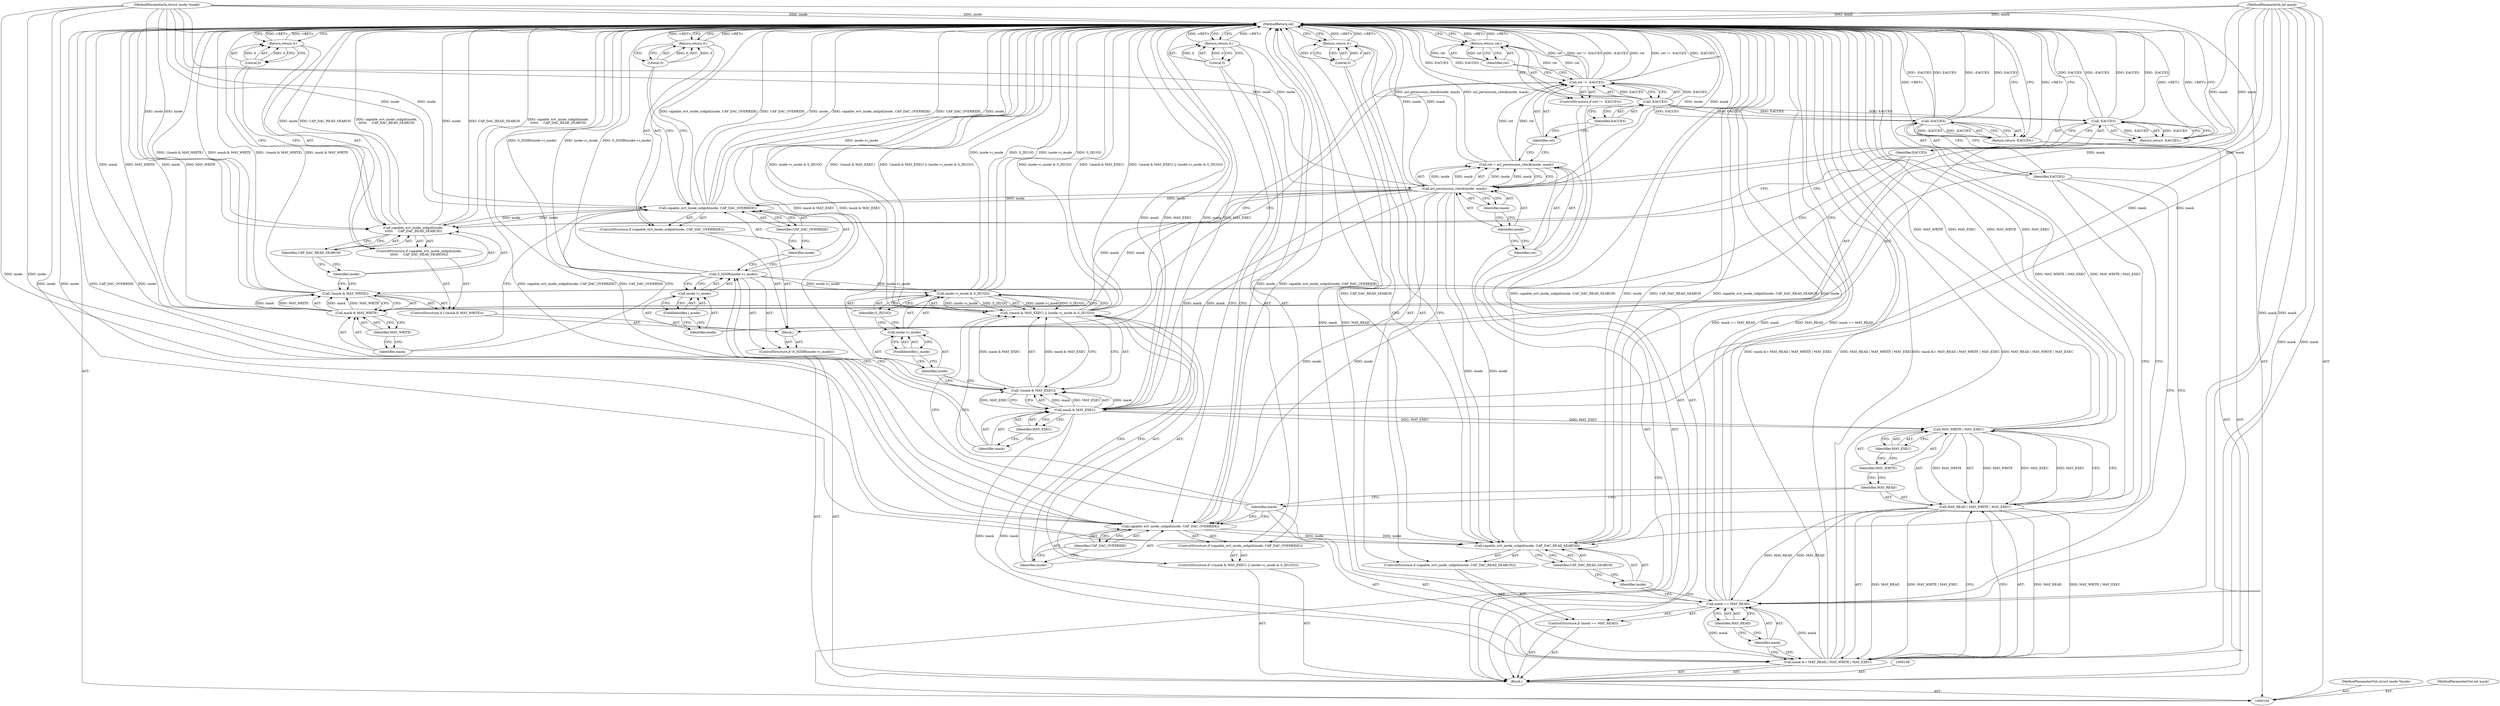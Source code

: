 digraph "0_linux_23adbe12ef7d3d4195e80800ab36b37bee28cd03_3" {
"1000184" [label="(MethodReturn,int)"];
"1000105" [label="(MethodParameterIn,struct inode *inode)"];
"1000252" [label="(MethodParameterOut,struct inode *inode)"];
"1000106" [label="(MethodParameterIn,int mask)"];
"1000253" [label="(MethodParameterOut,int mask)"];
"1000119" [label="(Return,return ret;)"];
"1000120" [label="(Identifier,ret)"];
"1000123" [label="(Call,inode->i_mode)"];
"1000124" [label="(Identifier,inode)"];
"1000121" [label="(ControlStructure,if (S_ISDIR(inode->i_mode)))"];
"1000125" [label="(FieldIdentifier,i_mode)"];
"1000126" [label="(Block,)"];
"1000122" [label="(Call,S_ISDIR(inode->i_mode))"];
"1000127" [label="(ControlStructure,if (capable_wrt_inode_uidgid(inode, CAP_DAC_OVERRIDE)))"];
"1000129" [label="(Identifier,inode)"];
"1000130" [label="(Identifier,CAP_DAC_OVERRIDE)"];
"1000128" [label="(Call,capable_wrt_inode_uidgid(inode, CAP_DAC_OVERRIDE))"];
"1000132" [label="(Literal,0)"];
"1000131" [label="(Return,return 0;)"];
"1000137" [label="(Identifier,MAY_WRITE)"];
"1000133" [label="(ControlStructure,if (!(mask & MAY_WRITE)))"];
"1000134" [label="(Call,!(mask & MAY_WRITE))"];
"1000135" [label="(Call,mask & MAY_WRITE)"];
"1000136" [label="(Identifier,mask)"];
"1000138" [label="(ControlStructure,if (capable_wrt_inode_uidgid(inode,\n\t\t\t\t\t\t     CAP_DAC_READ_SEARCH)))"];
"1000140" [label="(Identifier,inode)"];
"1000139" [label="(Call,capable_wrt_inode_uidgid(inode,\n\t\t\t\t\t\t     CAP_DAC_READ_SEARCH))"];
"1000141" [label="(Identifier,CAP_DAC_READ_SEARCH)"];
"1000143" [label="(Literal,0)"];
"1000142" [label="(Return,return 0;)"];
"1000107" [label="(Block,)"];
"1000145" [label="(Call,-EACCES)"];
"1000146" [label="(Identifier,EACCES)"];
"1000144" [label="(Return,return -EACCES;)"];
"1000152" [label="(Identifier,MAY_EXEC)"];
"1000147" [label="(ControlStructure,if (!(mask & MAY_EXEC) || (inode->i_mode & S_IXUGO)))"];
"1000153" [label="(Call,inode->i_mode & S_IXUGO)"];
"1000154" [label="(Call,inode->i_mode)"];
"1000155" [label="(Identifier,inode)"];
"1000156" [label="(FieldIdentifier,i_mode)"];
"1000157" [label="(Identifier,S_IXUGO)"];
"1000148" [label="(Call,!(mask & MAY_EXEC) || (inode->i_mode & S_IXUGO))"];
"1000149" [label="(Call,!(mask & MAY_EXEC))"];
"1000150" [label="(Call,mask & MAY_EXEC)"];
"1000151" [label="(Identifier,mask)"];
"1000158" [label="(ControlStructure,if (capable_wrt_inode_uidgid(inode, CAP_DAC_OVERRIDE)))"];
"1000160" [label="(Identifier,inode)"];
"1000161" [label="(Identifier,CAP_DAC_OVERRIDE)"];
"1000159" [label="(Call,capable_wrt_inode_uidgid(inode, CAP_DAC_OVERRIDE))"];
"1000163" [label="(Literal,0)"];
"1000162" [label="(Return,return 0;)"];
"1000166" [label="(Call,MAY_READ | MAY_WRITE | MAY_EXEC)"];
"1000167" [label="(Identifier,MAY_READ)"];
"1000164" [label="(Call,mask &= MAY_READ | MAY_WRITE | MAY_EXEC)"];
"1000165" [label="(Identifier,mask)"];
"1000168" [label="(Call,MAY_WRITE | MAY_EXEC)"];
"1000169" [label="(Identifier,MAY_WRITE)"];
"1000170" [label="(Identifier,MAY_EXEC)"];
"1000174" [label="(Identifier,MAY_READ)"];
"1000171" [label="(ControlStructure,if (mask == MAY_READ))"];
"1000172" [label="(Call,mask == MAY_READ)"];
"1000173" [label="(Identifier,mask)"];
"1000175" [label="(ControlStructure,if (capable_wrt_inode_uidgid(inode, CAP_DAC_READ_SEARCH)))"];
"1000177" [label="(Identifier,inode)"];
"1000178" [label="(Identifier,CAP_DAC_READ_SEARCH)"];
"1000176" [label="(Call,capable_wrt_inode_uidgid(inode, CAP_DAC_READ_SEARCH))"];
"1000180" [label="(Literal,0)"];
"1000179" [label="(Return,return 0;)"];
"1000183" [label="(Identifier,EACCES)"];
"1000181" [label="(Return,return -EACCES;)"];
"1000182" [label="(Call,-EACCES)"];
"1000109" [label="(Call,ret = acl_permission_check(inode, mask))"];
"1000110" [label="(Identifier,ret)"];
"1000112" [label="(Identifier,inode)"];
"1000113" [label="(Identifier,mask)"];
"1000111" [label="(Call,acl_permission_check(inode, mask))"];
"1000114" [label="(ControlStructure,if (ret != -EACCES))"];
"1000117" [label="(Call,-EACCES)"];
"1000118" [label="(Identifier,EACCES)"];
"1000115" [label="(Call,ret != -EACCES)"];
"1000116" [label="(Identifier,ret)"];
"1000184" -> "1000104"  [label="AST: "];
"1000184" -> "1000119"  [label="CFG: "];
"1000184" -> "1000131"  [label="CFG: "];
"1000184" -> "1000142"  [label="CFG: "];
"1000184" -> "1000144"  [label="CFG: "];
"1000184" -> "1000162"  [label="CFG: "];
"1000184" -> "1000179"  [label="CFG: "];
"1000184" -> "1000181"  [label="CFG: "];
"1000144" -> "1000184"  [label="DDG: <RET>"];
"1000172" -> "1000184"  [label="DDG: mask == MAY_READ"];
"1000172" -> "1000184"  [label="DDG: mask"];
"1000172" -> "1000184"  [label="DDG: MAY_READ"];
"1000150" -> "1000184"  [label="DDG: mask"];
"1000150" -> "1000184"  [label="DDG: MAY_EXEC"];
"1000168" -> "1000184"  [label="DDG: MAY_WRITE"];
"1000168" -> "1000184"  [label="DDG: MAY_EXEC"];
"1000153" -> "1000184"  [label="DDG: S_IXUGO"];
"1000153" -> "1000184"  [label="DDG: inode->i_mode"];
"1000105" -> "1000184"  [label="DDG: inode"];
"1000159" -> "1000184"  [label="DDG: inode"];
"1000159" -> "1000184"  [label="DDG: capable_wrt_inode_uidgid(inode, CAP_DAC_OVERRIDE)"];
"1000159" -> "1000184"  [label="DDG: CAP_DAC_OVERRIDE"];
"1000115" -> "1000184"  [label="DDG: ret != -EACCES"];
"1000115" -> "1000184"  [label="DDG: -EACCES"];
"1000115" -> "1000184"  [label="DDG: ret"];
"1000148" -> "1000184"  [label="DDG: inode->i_mode & S_IXUGO"];
"1000148" -> "1000184"  [label="DDG: !(mask & MAY_EXEC)"];
"1000148" -> "1000184"  [label="DDG: !(mask & MAY_EXEC) || (inode->i_mode & S_IXUGO)"];
"1000117" -> "1000184"  [label="DDG: EACCES"];
"1000111" -> "1000184"  [label="DDG: inode"];
"1000111" -> "1000184"  [label="DDG: mask"];
"1000128" -> "1000184"  [label="DDG: capable_wrt_inode_uidgid(inode, CAP_DAC_OVERRIDE)"];
"1000128" -> "1000184"  [label="DDG: CAP_DAC_OVERRIDE"];
"1000128" -> "1000184"  [label="DDG: inode"];
"1000145" -> "1000184"  [label="DDG: EACCES"];
"1000145" -> "1000184"  [label="DDG: -EACCES"];
"1000182" -> "1000184"  [label="DDG: -EACCES"];
"1000182" -> "1000184"  [label="DDG: EACCES"];
"1000176" -> "1000184"  [label="DDG: CAP_DAC_READ_SEARCH"];
"1000176" -> "1000184"  [label="DDG: capable_wrt_inode_uidgid(inode, CAP_DAC_READ_SEARCH)"];
"1000176" -> "1000184"  [label="DDG: inode"];
"1000166" -> "1000184"  [label="DDG: MAY_WRITE | MAY_EXEC"];
"1000164" -> "1000184"  [label="DDG: mask &= MAY_READ | MAY_WRITE | MAY_EXEC"];
"1000164" -> "1000184"  [label="DDG: MAY_READ | MAY_WRITE | MAY_EXEC"];
"1000122" -> "1000184"  [label="DDG: inode->i_mode"];
"1000122" -> "1000184"  [label="DDG: S_ISDIR(inode->i_mode)"];
"1000139" -> "1000184"  [label="DDG: CAP_DAC_READ_SEARCH"];
"1000139" -> "1000184"  [label="DDG: capable_wrt_inode_uidgid(inode,\n\t\t\t\t\t\t     CAP_DAC_READ_SEARCH)"];
"1000139" -> "1000184"  [label="DDG: inode"];
"1000134" -> "1000184"  [label="DDG: !(mask & MAY_WRITE)"];
"1000134" -> "1000184"  [label="DDG: mask & MAY_WRITE"];
"1000135" -> "1000184"  [label="DDG: mask"];
"1000135" -> "1000184"  [label="DDG: MAY_WRITE"];
"1000149" -> "1000184"  [label="DDG: mask & MAY_EXEC"];
"1000109" -> "1000184"  [label="DDG: acl_permission_check(inode, mask)"];
"1000106" -> "1000184"  [label="DDG: mask"];
"1000142" -> "1000184"  [label="DDG: <RET>"];
"1000181" -> "1000184"  [label="DDG: <RET>"];
"1000119" -> "1000184"  [label="DDG: <RET>"];
"1000162" -> "1000184"  [label="DDG: <RET>"];
"1000131" -> "1000184"  [label="DDG: <RET>"];
"1000179" -> "1000184"  [label="DDG: <RET>"];
"1000105" -> "1000104"  [label="AST: "];
"1000105" -> "1000184"  [label="DDG: inode"];
"1000105" -> "1000111"  [label="DDG: inode"];
"1000105" -> "1000128"  [label="DDG: inode"];
"1000105" -> "1000139"  [label="DDG: inode"];
"1000105" -> "1000159"  [label="DDG: inode"];
"1000105" -> "1000176"  [label="DDG: inode"];
"1000252" -> "1000104"  [label="AST: "];
"1000106" -> "1000104"  [label="AST: "];
"1000106" -> "1000184"  [label="DDG: mask"];
"1000106" -> "1000111"  [label="DDG: mask"];
"1000106" -> "1000135"  [label="DDG: mask"];
"1000106" -> "1000150"  [label="DDG: mask"];
"1000106" -> "1000164"  [label="DDG: mask"];
"1000106" -> "1000172"  [label="DDG: mask"];
"1000253" -> "1000104"  [label="AST: "];
"1000119" -> "1000114"  [label="AST: "];
"1000119" -> "1000120"  [label="CFG: "];
"1000120" -> "1000119"  [label="AST: "];
"1000184" -> "1000119"  [label="CFG: "];
"1000119" -> "1000184"  [label="DDG: <RET>"];
"1000120" -> "1000119"  [label="DDG: ret"];
"1000115" -> "1000119"  [label="DDG: ret"];
"1000120" -> "1000119"  [label="AST: "];
"1000120" -> "1000115"  [label="CFG: "];
"1000119" -> "1000120"  [label="CFG: "];
"1000120" -> "1000119"  [label="DDG: ret"];
"1000123" -> "1000122"  [label="AST: "];
"1000123" -> "1000125"  [label="CFG: "];
"1000124" -> "1000123"  [label="AST: "];
"1000125" -> "1000123"  [label="AST: "];
"1000122" -> "1000123"  [label="CFG: "];
"1000124" -> "1000123"  [label="AST: "];
"1000124" -> "1000115"  [label="CFG: "];
"1000125" -> "1000124"  [label="CFG: "];
"1000121" -> "1000107"  [label="AST: "];
"1000122" -> "1000121"  [label="AST: "];
"1000126" -> "1000121"  [label="AST: "];
"1000125" -> "1000123"  [label="AST: "];
"1000125" -> "1000124"  [label="CFG: "];
"1000123" -> "1000125"  [label="CFG: "];
"1000126" -> "1000121"  [label="AST: "];
"1000127" -> "1000126"  [label="AST: "];
"1000133" -> "1000126"  [label="AST: "];
"1000144" -> "1000126"  [label="AST: "];
"1000122" -> "1000121"  [label="AST: "];
"1000122" -> "1000123"  [label="CFG: "];
"1000123" -> "1000122"  [label="AST: "];
"1000129" -> "1000122"  [label="CFG: "];
"1000151" -> "1000122"  [label="CFG: "];
"1000122" -> "1000184"  [label="DDG: inode->i_mode"];
"1000122" -> "1000184"  [label="DDG: S_ISDIR(inode->i_mode)"];
"1000122" -> "1000153"  [label="DDG: inode->i_mode"];
"1000127" -> "1000126"  [label="AST: "];
"1000128" -> "1000127"  [label="AST: "];
"1000131" -> "1000127"  [label="AST: "];
"1000129" -> "1000128"  [label="AST: "];
"1000129" -> "1000122"  [label="CFG: "];
"1000130" -> "1000129"  [label="CFG: "];
"1000130" -> "1000128"  [label="AST: "];
"1000130" -> "1000129"  [label="CFG: "];
"1000128" -> "1000130"  [label="CFG: "];
"1000128" -> "1000127"  [label="AST: "];
"1000128" -> "1000130"  [label="CFG: "];
"1000129" -> "1000128"  [label="AST: "];
"1000130" -> "1000128"  [label="AST: "];
"1000132" -> "1000128"  [label="CFG: "];
"1000136" -> "1000128"  [label="CFG: "];
"1000128" -> "1000184"  [label="DDG: capable_wrt_inode_uidgid(inode, CAP_DAC_OVERRIDE)"];
"1000128" -> "1000184"  [label="DDG: CAP_DAC_OVERRIDE"];
"1000128" -> "1000184"  [label="DDG: inode"];
"1000111" -> "1000128"  [label="DDG: inode"];
"1000105" -> "1000128"  [label="DDG: inode"];
"1000128" -> "1000139"  [label="DDG: inode"];
"1000132" -> "1000131"  [label="AST: "];
"1000132" -> "1000128"  [label="CFG: "];
"1000131" -> "1000132"  [label="CFG: "];
"1000132" -> "1000131"  [label="DDG: 0"];
"1000131" -> "1000127"  [label="AST: "];
"1000131" -> "1000132"  [label="CFG: "];
"1000132" -> "1000131"  [label="AST: "];
"1000184" -> "1000131"  [label="CFG: "];
"1000131" -> "1000184"  [label="DDG: <RET>"];
"1000132" -> "1000131"  [label="DDG: 0"];
"1000137" -> "1000135"  [label="AST: "];
"1000137" -> "1000136"  [label="CFG: "];
"1000135" -> "1000137"  [label="CFG: "];
"1000133" -> "1000126"  [label="AST: "];
"1000134" -> "1000133"  [label="AST: "];
"1000138" -> "1000133"  [label="AST: "];
"1000134" -> "1000133"  [label="AST: "];
"1000134" -> "1000135"  [label="CFG: "];
"1000135" -> "1000134"  [label="AST: "];
"1000140" -> "1000134"  [label="CFG: "];
"1000146" -> "1000134"  [label="CFG: "];
"1000134" -> "1000184"  [label="DDG: !(mask & MAY_WRITE)"];
"1000134" -> "1000184"  [label="DDG: mask & MAY_WRITE"];
"1000135" -> "1000134"  [label="DDG: mask"];
"1000135" -> "1000134"  [label="DDG: MAY_WRITE"];
"1000135" -> "1000134"  [label="AST: "];
"1000135" -> "1000137"  [label="CFG: "];
"1000136" -> "1000135"  [label="AST: "];
"1000137" -> "1000135"  [label="AST: "];
"1000134" -> "1000135"  [label="CFG: "];
"1000135" -> "1000184"  [label="DDG: mask"];
"1000135" -> "1000184"  [label="DDG: MAY_WRITE"];
"1000135" -> "1000134"  [label="DDG: mask"];
"1000135" -> "1000134"  [label="DDG: MAY_WRITE"];
"1000111" -> "1000135"  [label="DDG: mask"];
"1000106" -> "1000135"  [label="DDG: mask"];
"1000136" -> "1000135"  [label="AST: "];
"1000136" -> "1000128"  [label="CFG: "];
"1000137" -> "1000136"  [label="CFG: "];
"1000138" -> "1000133"  [label="AST: "];
"1000139" -> "1000138"  [label="AST: "];
"1000142" -> "1000138"  [label="AST: "];
"1000140" -> "1000139"  [label="AST: "];
"1000140" -> "1000134"  [label="CFG: "];
"1000141" -> "1000140"  [label="CFG: "];
"1000139" -> "1000138"  [label="AST: "];
"1000139" -> "1000141"  [label="CFG: "];
"1000140" -> "1000139"  [label="AST: "];
"1000141" -> "1000139"  [label="AST: "];
"1000143" -> "1000139"  [label="CFG: "];
"1000146" -> "1000139"  [label="CFG: "];
"1000139" -> "1000184"  [label="DDG: CAP_DAC_READ_SEARCH"];
"1000139" -> "1000184"  [label="DDG: capable_wrt_inode_uidgid(inode,\n\t\t\t\t\t\t     CAP_DAC_READ_SEARCH)"];
"1000139" -> "1000184"  [label="DDG: inode"];
"1000128" -> "1000139"  [label="DDG: inode"];
"1000105" -> "1000139"  [label="DDG: inode"];
"1000141" -> "1000139"  [label="AST: "];
"1000141" -> "1000140"  [label="CFG: "];
"1000139" -> "1000141"  [label="CFG: "];
"1000143" -> "1000142"  [label="AST: "];
"1000143" -> "1000139"  [label="CFG: "];
"1000142" -> "1000143"  [label="CFG: "];
"1000143" -> "1000142"  [label="DDG: 0"];
"1000142" -> "1000138"  [label="AST: "];
"1000142" -> "1000143"  [label="CFG: "];
"1000143" -> "1000142"  [label="AST: "];
"1000184" -> "1000142"  [label="CFG: "];
"1000142" -> "1000184"  [label="DDG: <RET>"];
"1000143" -> "1000142"  [label="DDG: 0"];
"1000107" -> "1000104"  [label="AST: "];
"1000108" -> "1000107"  [label="AST: "];
"1000109" -> "1000107"  [label="AST: "];
"1000114" -> "1000107"  [label="AST: "];
"1000121" -> "1000107"  [label="AST: "];
"1000147" -> "1000107"  [label="AST: "];
"1000164" -> "1000107"  [label="AST: "];
"1000171" -> "1000107"  [label="AST: "];
"1000181" -> "1000107"  [label="AST: "];
"1000145" -> "1000144"  [label="AST: "];
"1000145" -> "1000146"  [label="CFG: "];
"1000146" -> "1000145"  [label="AST: "];
"1000144" -> "1000145"  [label="CFG: "];
"1000145" -> "1000184"  [label="DDG: EACCES"];
"1000145" -> "1000184"  [label="DDG: -EACCES"];
"1000145" -> "1000144"  [label="DDG: -EACCES"];
"1000117" -> "1000145"  [label="DDG: EACCES"];
"1000146" -> "1000145"  [label="AST: "];
"1000146" -> "1000139"  [label="CFG: "];
"1000146" -> "1000134"  [label="CFG: "];
"1000145" -> "1000146"  [label="CFG: "];
"1000144" -> "1000126"  [label="AST: "];
"1000144" -> "1000145"  [label="CFG: "];
"1000145" -> "1000144"  [label="AST: "];
"1000184" -> "1000144"  [label="CFG: "];
"1000144" -> "1000184"  [label="DDG: <RET>"];
"1000145" -> "1000144"  [label="DDG: -EACCES"];
"1000152" -> "1000150"  [label="AST: "];
"1000152" -> "1000151"  [label="CFG: "];
"1000150" -> "1000152"  [label="CFG: "];
"1000147" -> "1000107"  [label="AST: "];
"1000148" -> "1000147"  [label="AST: "];
"1000158" -> "1000147"  [label="AST: "];
"1000153" -> "1000148"  [label="AST: "];
"1000153" -> "1000157"  [label="CFG: "];
"1000154" -> "1000153"  [label="AST: "];
"1000157" -> "1000153"  [label="AST: "];
"1000148" -> "1000153"  [label="CFG: "];
"1000153" -> "1000184"  [label="DDG: S_IXUGO"];
"1000153" -> "1000184"  [label="DDG: inode->i_mode"];
"1000153" -> "1000148"  [label="DDG: inode->i_mode"];
"1000153" -> "1000148"  [label="DDG: S_IXUGO"];
"1000122" -> "1000153"  [label="DDG: inode->i_mode"];
"1000154" -> "1000153"  [label="AST: "];
"1000154" -> "1000156"  [label="CFG: "];
"1000155" -> "1000154"  [label="AST: "];
"1000156" -> "1000154"  [label="AST: "];
"1000157" -> "1000154"  [label="CFG: "];
"1000155" -> "1000154"  [label="AST: "];
"1000155" -> "1000149"  [label="CFG: "];
"1000156" -> "1000155"  [label="CFG: "];
"1000156" -> "1000154"  [label="AST: "];
"1000156" -> "1000155"  [label="CFG: "];
"1000154" -> "1000156"  [label="CFG: "];
"1000157" -> "1000153"  [label="AST: "];
"1000157" -> "1000154"  [label="CFG: "];
"1000153" -> "1000157"  [label="CFG: "];
"1000148" -> "1000147"  [label="AST: "];
"1000148" -> "1000149"  [label="CFG: "];
"1000148" -> "1000153"  [label="CFG: "];
"1000149" -> "1000148"  [label="AST: "];
"1000153" -> "1000148"  [label="AST: "];
"1000160" -> "1000148"  [label="CFG: "];
"1000165" -> "1000148"  [label="CFG: "];
"1000148" -> "1000184"  [label="DDG: inode->i_mode & S_IXUGO"];
"1000148" -> "1000184"  [label="DDG: !(mask & MAY_EXEC)"];
"1000148" -> "1000184"  [label="DDG: !(mask & MAY_EXEC) || (inode->i_mode & S_IXUGO)"];
"1000149" -> "1000148"  [label="DDG: mask & MAY_EXEC"];
"1000153" -> "1000148"  [label="DDG: inode->i_mode"];
"1000153" -> "1000148"  [label="DDG: S_IXUGO"];
"1000149" -> "1000148"  [label="AST: "];
"1000149" -> "1000150"  [label="CFG: "];
"1000150" -> "1000149"  [label="AST: "];
"1000155" -> "1000149"  [label="CFG: "];
"1000148" -> "1000149"  [label="CFG: "];
"1000149" -> "1000184"  [label="DDG: mask & MAY_EXEC"];
"1000149" -> "1000148"  [label="DDG: mask & MAY_EXEC"];
"1000150" -> "1000149"  [label="DDG: mask"];
"1000150" -> "1000149"  [label="DDG: MAY_EXEC"];
"1000150" -> "1000149"  [label="AST: "];
"1000150" -> "1000152"  [label="CFG: "];
"1000151" -> "1000150"  [label="AST: "];
"1000152" -> "1000150"  [label="AST: "];
"1000149" -> "1000150"  [label="CFG: "];
"1000150" -> "1000184"  [label="DDG: mask"];
"1000150" -> "1000184"  [label="DDG: MAY_EXEC"];
"1000150" -> "1000149"  [label="DDG: mask"];
"1000150" -> "1000149"  [label="DDG: MAY_EXEC"];
"1000111" -> "1000150"  [label="DDG: mask"];
"1000106" -> "1000150"  [label="DDG: mask"];
"1000150" -> "1000164"  [label="DDG: mask"];
"1000150" -> "1000168"  [label="DDG: MAY_EXEC"];
"1000151" -> "1000150"  [label="AST: "];
"1000151" -> "1000122"  [label="CFG: "];
"1000152" -> "1000151"  [label="CFG: "];
"1000158" -> "1000147"  [label="AST: "];
"1000159" -> "1000158"  [label="AST: "];
"1000162" -> "1000158"  [label="AST: "];
"1000160" -> "1000159"  [label="AST: "];
"1000160" -> "1000148"  [label="CFG: "];
"1000161" -> "1000160"  [label="CFG: "];
"1000161" -> "1000159"  [label="AST: "];
"1000161" -> "1000160"  [label="CFG: "];
"1000159" -> "1000161"  [label="CFG: "];
"1000159" -> "1000158"  [label="AST: "];
"1000159" -> "1000161"  [label="CFG: "];
"1000160" -> "1000159"  [label="AST: "];
"1000161" -> "1000159"  [label="AST: "];
"1000163" -> "1000159"  [label="CFG: "];
"1000165" -> "1000159"  [label="CFG: "];
"1000159" -> "1000184"  [label="DDG: inode"];
"1000159" -> "1000184"  [label="DDG: capable_wrt_inode_uidgid(inode, CAP_DAC_OVERRIDE)"];
"1000159" -> "1000184"  [label="DDG: CAP_DAC_OVERRIDE"];
"1000111" -> "1000159"  [label="DDG: inode"];
"1000105" -> "1000159"  [label="DDG: inode"];
"1000159" -> "1000176"  [label="DDG: inode"];
"1000163" -> "1000162"  [label="AST: "];
"1000163" -> "1000159"  [label="CFG: "];
"1000162" -> "1000163"  [label="CFG: "];
"1000163" -> "1000162"  [label="DDG: 0"];
"1000162" -> "1000158"  [label="AST: "];
"1000162" -> "1000163"  [label="CFG: "];
"1000163" -> "1000162"  [label="AST: "];
"1000184" -> "1000162"  [label="CFG: "];
"1000162" -> "1000184"  [label="DDG: <RET>"];
"1000163" -> "1000162"  [label="DDG: 0"];
"1000166" -> "1000164"  [label="AST: "];
"1000166" -> "1000168"  [label="CFG: "];
"1000167" -> "1000166"  [label="AST: "];
"1000168" -> "1000166"  [label="AST: "];
"1000164" -> "1000166"  [label="CFG: "];
"1000166" -> "1000184"  [label="DDG: MAY_WRITE | MAY_EXEC"];
"1000166" -> "1000164"  [label="DDG: MAY_READ"];
"1000166" -> "1000164"  [label="DDG: MAY_WRITE | MAY_EXEC"];
"1000168" -> "1000166"  [label="DDG: MAY_WRITE"];
"1000168" -> "1000166"  [label="DDG: MAY_EXEC"];
"1000166" -> "1000172"  [label="DDG: MAY_READ"];
"1000167" -> "1000166"  [label="AST: "];
"1000167" -> "1000165"  [label="CFG: "];
"1000169" -> "1000167"  [label="CFG: "];
"1000164" -> "1000107"  [label="AST: "];
"1000164" -> "1000166"  [label="CFG: "];
"1000165" -> "1000164"  [label="AST: "];
"1000166" -> "1000164"  [label="AST: "];
"1000173" -> "1000164"  [label="CFG: "];
"1000164" -> "1000184"  [label="DDG: mask &= MAY_READ | MAY_WRITE | MAY_EXEC"];
"1000164" -> "1000184"  [label="DDG: MAY_READ | MAY_WRITE | MAY_EXEC"];
"1000150" -> "1000164"  [label="DDG: mask"];
"1000106" -> "1000164"  [label="DDG: mask"];
"1000166" -> "1000164"  [label="DDG: MAY_READ"];
"1000166" -> "1000164"  [label="DDG: MAY_WRITE | MAY_EXEC"];
"1000164" -> "1000172"  [label="DDG: mask"];
"1000165" -> "1000164"  [label="AST: "];
"1000165" -> "1000159"  [label="CFG: "];
"1000165" -> "1000148"  [label="CFG: "];
"1000167" -> "1000165"  [label="CFG: "];
"1000168" -> "1000166"  [label="AST: "];
"1000168" -> "1000170"  [label="CFG: "];
"1000169" -> "1000168"  [label="AST: "];
"1000170" -> "1000168"  [label="AST: "];
"1000166" -> "1000168"  [label="CFG: "];
"1000168" -> "1000184"  [label="DDG: MAY_WRITE"];
"1000168" -> "1000184"  [label="DDG: MAY_EXEC"];
"1000168" -> "1000166"  [label="DDG: MAY_WRITE"];
"1000168" -> "1000166"  [label="DDG: MAY_EXEC"];
"1000150" -> "1000168"  [label="DDG: MAY_EXEC"];
"1000169" -> "1000168"  [label="AST: "];
"1000169" -> "1000167"  [label="CFG: "];
"1000170" -> "1000169"  [label="CFG: "];
"1000170" -> "1000168"  [label="AST: "];
"1000170" -> "1000169"  [label="CFG: "];
"1000168" -> "1000170"  [label="CFG: "];
"1000174" -> "1000172"  [label="AST: "];
"1000174" -> "1000173"  [label="CFG: "];
"1000172" -> "1000174"  [label="CFG: "];
"1000171" -> "1000107"  [label="AST: "];
"1000172" -> "1000171"  [label="AST: "];
"1000175" -> "1000171"  [label="AST: "];
"1000172" -> "1000171"  [label="AST: "];
"1000172" -> "1000174"  [label="CFG: "];
"1000173" -> "1000172"  [label="AST: "];
"1000174" -> "1000172"  [label="AST: "];
"1000177" -> "1000172"  [label="CFG: "];
"1000183" -> "1000172"  [label="CFG: "];
"1000172" -> "1000184"  [label="DDG: mask == MAY_READ"];
"1000172" -> "1000184"  [label="DDG: mask"];
"1000172" -> "1000184"  [label="DDG: MAY_READ"];
"1000164" -> "1000172"  [label="DDG: mask"];
"1000106" -> "1000172"  [label="DDG: mask"];
"1000166" -> "1000172"  [label="DDG: MAY_READ"];
"1000173" -> "1000172"  [label="AST: "];
"1000173" -> "1000164"  [label="CFG: "];
"1000174" -> "1000173"  [label="CFG: "];
"1000175" -> "1000171"  [label="AST: "];
"1000176" -> "1000175"  [label="AST: "];
"1000179" -> "1000175"  [label="AST: "];
"1000177" -> "1000176"  [label="AST: "];
"1000177" -> "1000172"  [label="CFG: "];
"1000178" -> "1000177"  [label="CFG: "];
"1000178" -> "1000176"  [label="AST: "];
"1000178" -> "1000177"  [label="CFG: "];
"1000176" -> "1000178"  [label="CFG: "];
"1000176" -> "1000175"  [label="AST: "];
"1000176" -> "1000178"  [label="CFG: "];
"1000177" -> "1000176"  [label="AST: "];
"1000178" -> "1000176"  [label="AST: "];
"1000180" -> "1000176"  [label="CFG: "];
"1000183" -> "1000176"  [label="CFG: "];
"1000176" -> "1000184"  [label="DDG: CAP_DAC_READ_SEARCH"];
"1000176" -> "1000184"  [label="DDG: capable_wrt_inode_uidgid(inode, CAP_DAC_READ_SEARCH)"];
"1000176" -> "1000184"  [label="DDG: inode"];
"1000159" -> "1000176"  [label="DDG: inode"];
"1000111" -> "1000176"  [label="DDG: inode"];
"1000105" -> "1000176"  [label="DDG: inode"];
"1000180" -> "1000179"  [label="AST: "];
"1000180" -> "1000176"  [label="CFG: "];
"1000179" -> "1000180"  [label="CFG: "];
"1000180" -> "1000179"  [label="DDG: 0"];
"1000179" -> "1000175"  [label="AST: "];
"1000179" -> "1000180"  [label="CFG: "];
"1000180" -> "1000179"  [label="AST: "];
"1000184" -> "1000179"  [label="CFG: "];
"1000179" -> "1000184"  [label="DDG: <RET>"];
"1000180" -> "1000179"  [label="DDG: 0"];
"1000183" -> "1000182"  [label="AST: "];
"1000183" -> "1000176"  [label="CFG: "];
"1000183" -> "1000172"  [label="CFG: "];
"1000182" -> "1000183"  [label="CFG: "];
"1000181" -> "1000107"  [label="AST: "];
"1000181" -> "1000182"  [label="CFG: "];
"1000182" -> "1000181"  [label="AST: "];
"1000184" -> "1000181"  [label="CFG: "];
"1000181" -> "1000184"  [label="DDG: <RET>"];
"1000182" -> "1000181"  [label="DDG: -EACCES"];
"1000182" -> "1000181"  [label="AST: "];
"1000182" -> "1000183"  [label="CFG: "];
"1000183" -> "1000182"  [label="AST: "];
"1000181" -> "1000182"  [label="CFG: "];
"1000182" -> "1000184"  [label="DDG: -EACCES"];
"1000182" -> "1000184"  [label="DDG: EACCES"];
"1000182" -> "1000181"  [label="DDG: -EACCES"];
"1000117" -> "1000182"  [label="DDG: EACCES"];
"1000109" -> "1000107"  [label="AST: "];
"1000109" -> "1000111"  [label="CFG: "];
"1000110" -> "1000109"  [label="AST: "];
"1000111" -> "1000109"  [label="AST: "];
"1000116" -> "1000109"  [label="CFG: "];
"1000109" -> "1000184"  [label="DDG: acl_permission_check(inode, mask)"];
"1000111" -> "1000109"  [label="DDG: inode"];
"1000111" -> "1000109"  [label="DDG: mask"];
"1000109" -> "1000115"  [label="DDG: ret"];
"1000110" -> "1000109"  [label="AST: "];
"1000110" -> "1000104"  [label="CFG: "];
"1000112" -> "1000110"  [label="CFG: "];
"1000112" -> "1000111"  [label="AST: "];
"1000112" -> "1000110"  [label="CFG: "];
"1000113" -> "1000112"  [label="CFG: "];
"1000113" -> "1000111"  [label="AST: "];
"1000113" -> "1000112"  [label="CFG: "];
"1000111" -> "1000113"  [label="CFG: "];
"1000111" -> "1000109"  [label="AST: "];
"1000111" -> "1000113"  [label="CFG: "];
"1000112" -> "1000111"  [label="AST: "];
"1000113" -> "1000111"  [label="AST: "];
"1000109" -> "1000111"  [label="CFG: "];
"1000111" -> "1000184"  [label="DDG: inode"];
"1000111" -> "1000184"  [label="DDG: mask"];
"1000111" -> "1000109"  [label="DDG: inode"];
"1000111" -> "1000109"  [label="DDG: mask"];
"1000105" -> "1000111"  [label="DDG: inode"];
"1000106" -> "1000111"  [label="DDG: mask"];
"1000111" -> "1000128"  [label="DDG: inode"];
"1000111" -> "1000135"  [label="DDG: mask"];
"1000111" -> "1000150"  [label="DDG: mask"];
"1000111" -> "1000159"  [label="DDG: inode"];
"1000111" -> "1000176"  [label="DDG: inode"];
"1000114" -> "1000107"  [label="AST: "];
"1000115" -> "1000114"  [label="AST: "];
"1000119" -> "1000114"  [label="AST: "];
"1000117" -> "1000115"  [label="AST: "];
"1000117" -> "1000118"  [label="CFG: "];
"1000118" -> "1000117"  [label="AST: "];
"1000115" -> "1000117"  [label="CFG: "];
"1000117" -> "1000184"  [label="DDG: EACCES"];
"1000117" -> "1000115"  [label="DDG: EACCES"];
"1000117" -> "1000145"  [label="DDG: EACCES"];
"1000117" -> "1000182"  [label="DDG: EACCES"];
"1000118" -> "1000117"  [label="AST: "];
"1000118" -> "1000116"  [label="CFG: "];
"1000117" -> "1000118"  [label="CFG: "];
"1000115" -> "1000114"  [label="AST: "];
"1000115" -> "1000117"  [label="CFG: "];
"1000116" -> "1000115"  [label="AST: "];
"1000117" -> "1000115"  [label="AST: "];
"1000120" -> "1000115"  [label="CFG: "];
"1000124" -> "1000115"  [label="CFG: "];
"1000115" -> "1000184"  [label="DDG: ret != -EACCES"];
"1000115" -> "1000184"  [label="DDG: -EACCES"];
"1000115" -> "1000184"  [label="DDG: ret"];
"1000109" -> "1000115"  [label="DDG: ret"];
"1000117" -> "1000115"  [label="DDG: EACCES"];
"1000115" -> "1000119"  [label="DDG: ret"];
"1000116" -> "1000115"  [label="AST: "];
"1000116" -> "1000109"  [label="CFG: "];
"1000118" -> "1000116"  [label="CFG: "];
}
